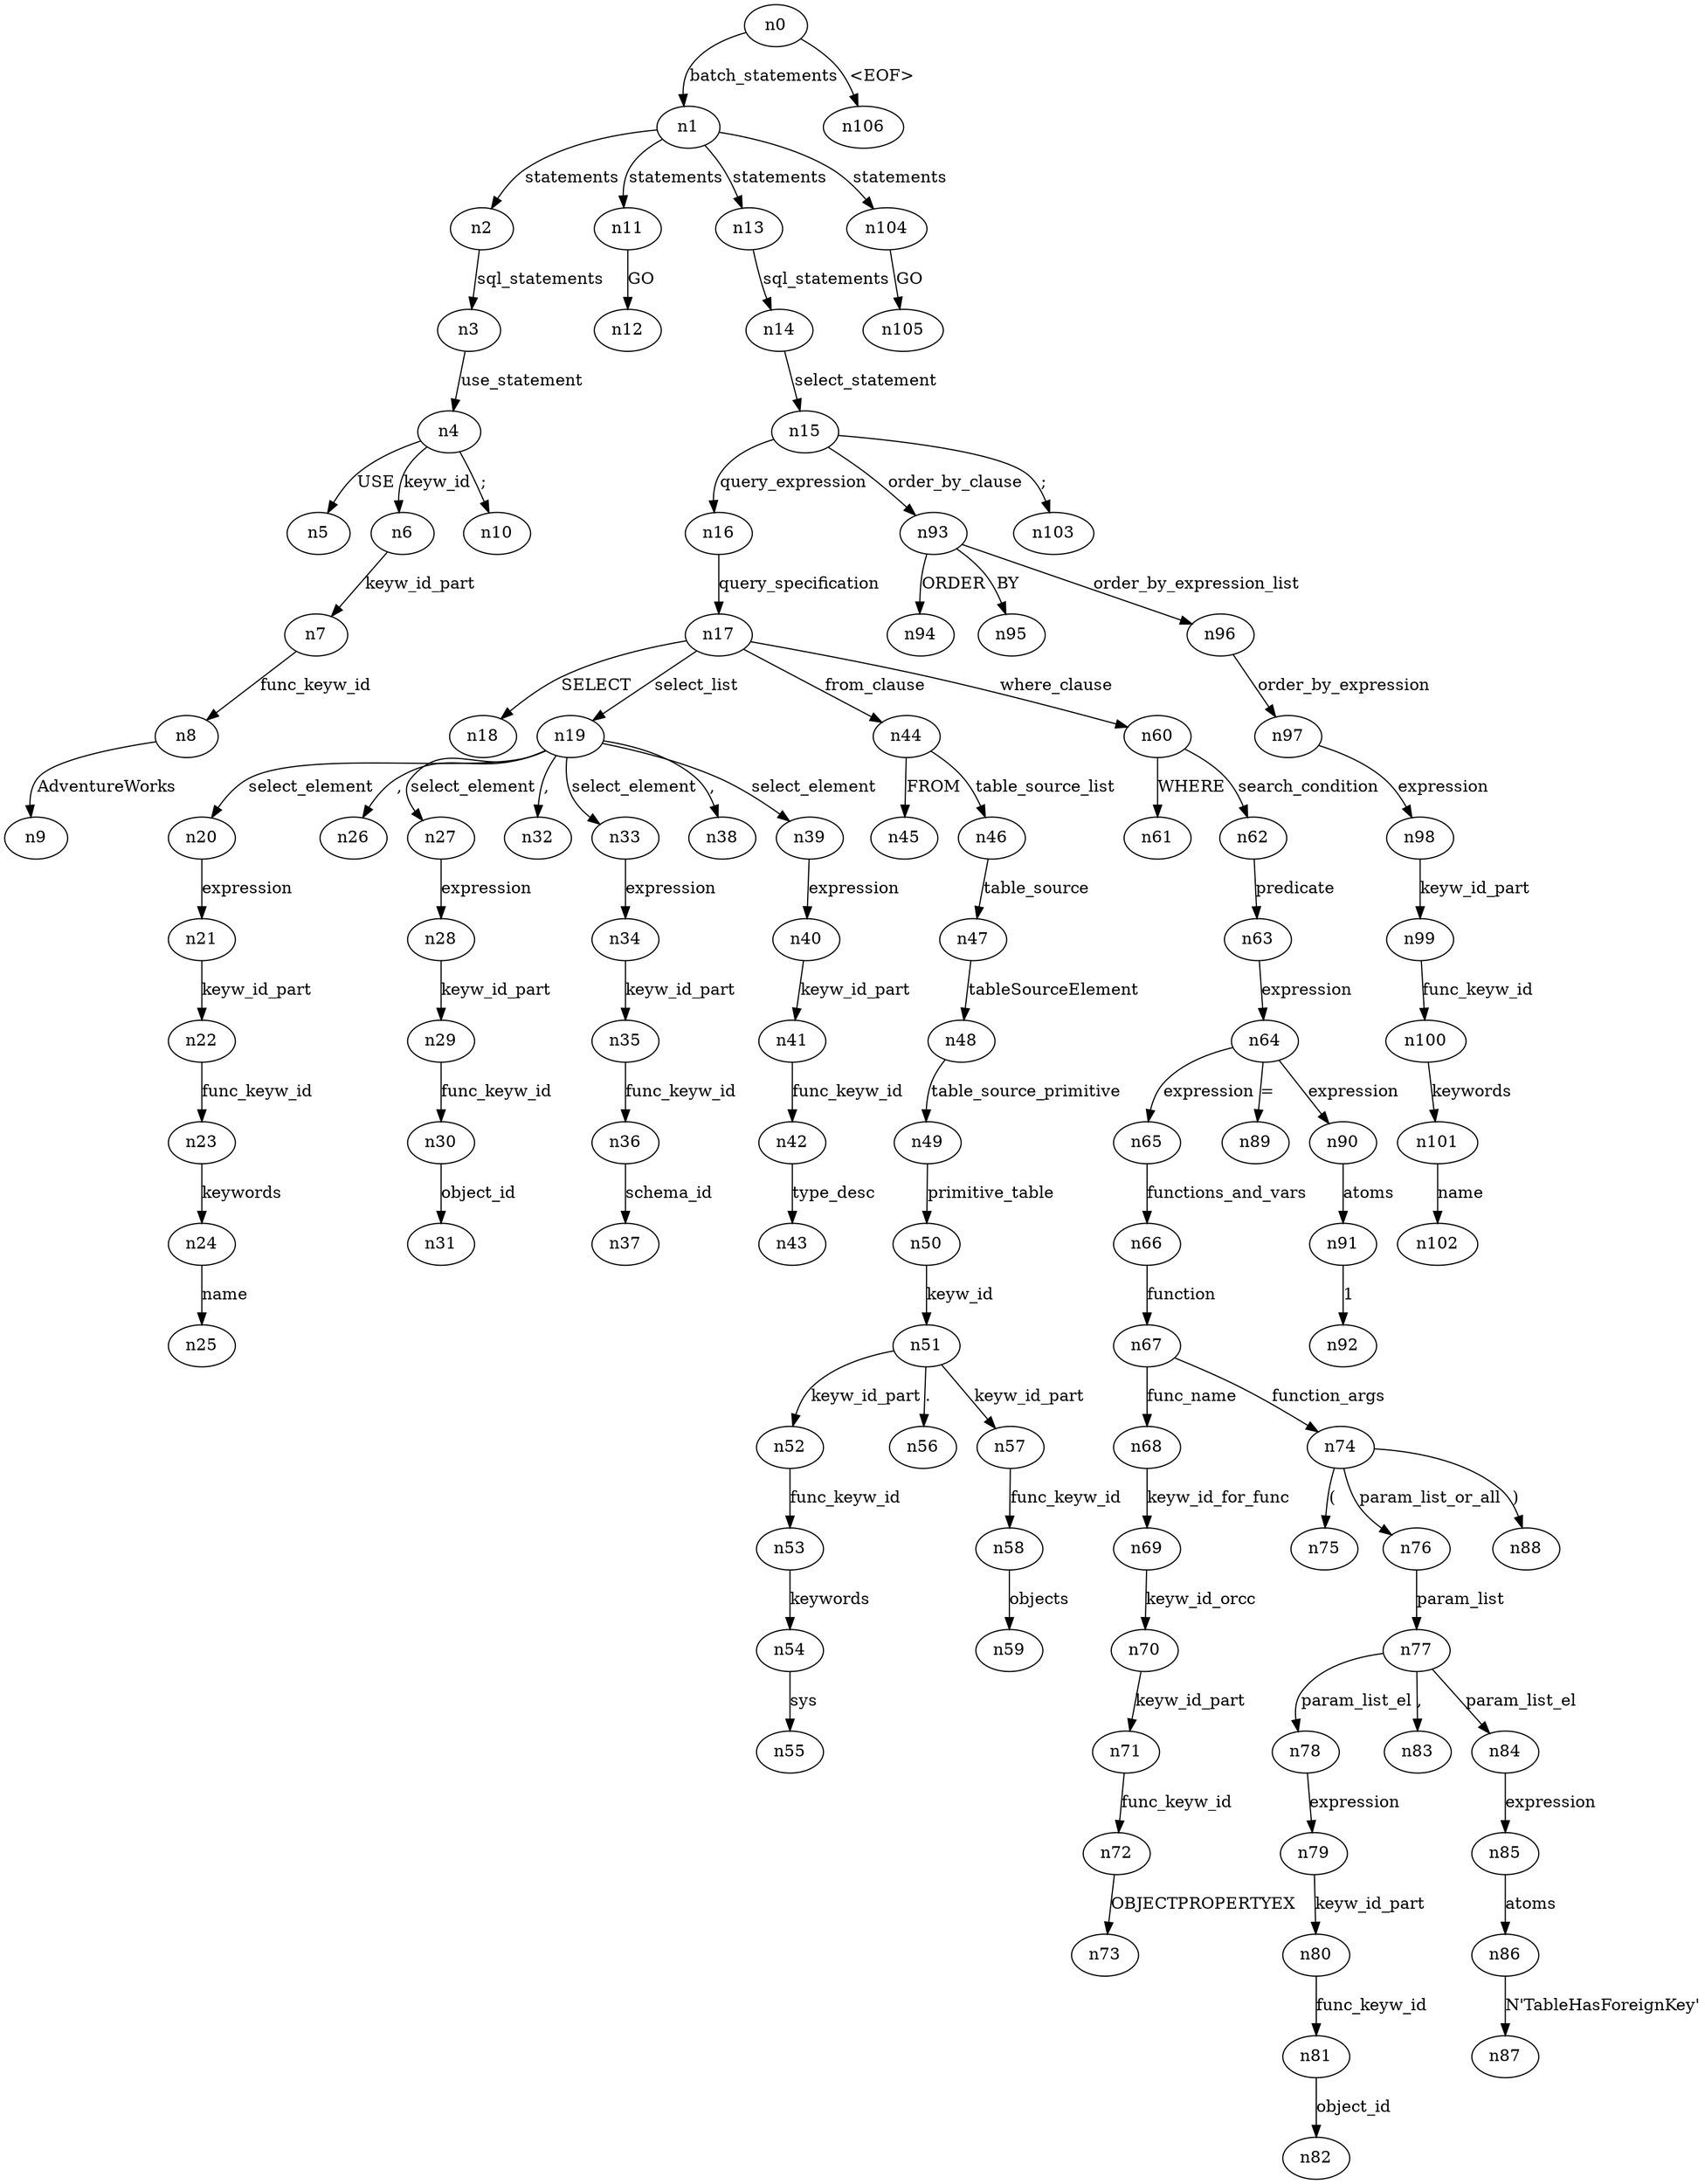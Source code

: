digraph ParseTree {
  n0 -> n1 [label="batch_statements"];
  n1 -> n2 [label="statements"];
  n2 -> n3 [label="sql_statements"];
  n3 -> n4 [label="use_statement"];
  n4 -> n5 [label="USE"];
  n4 -> n6 [label="keyw_id"];
  n6 -> n7 [label="keyw_id_part"];
  n7 -> n8 [label="func_keyw_id"];
  n8 -> n9 [label="AdventureWorks"];
  n4 -> n10 [label=";"];
  n1 -> n11 [label="statements"];
  n11 -> n12 [label="GO"];
  n1 -> n13 [label="statements"];
  n13 -> n14 [label="sql_statements"];
  n14 -> n15 [label="select_statement"];
  n15 -> n16 [label="query_expression"];
  n16 -> n17 [label="query_specification"];
  n17 -> n18 [label="SELECT"];
  n17 -> n19 [label="select_list"];
  n19 -> n20 [label="select_element"];
  n20 -> n21 [label="expression"];
  n21 -> n22 [label="keyw_id_part"];
  n22 -> n23 [label="func_keyw_id"];
  n23 -> n24 [label="keywords"];
  n24 -> n25 [label="name"];
  n19 -> n26 [label=","];
  n19 -> n27 [label="select_element"];
  n27 -> n28 [label="expression"];
  n28 -> n29 [label="keyw_id_part"];
  n29 -> n30 [label="func_keyw_id"];
  n30 -> n31 [label="object_id"];
  n19 -> n32 [label=","];
  n19 -> n33 [label="select_element"];
  n33 -> n34 [label="expression"];
  n34 -> n35 [label="keyw_id_part"];
  n35 -> n36 [label="func_keyw_id"];
  n36 -> n37 [label="schema_id"];
  n19 -> n38 [label=","];
  n19 -> n39 [label="select_element"];
  n39 -> n40 [label="expression"];
  n40 -> n41 [label="keyw_id_part"];
  n41 -> n42 [label="func_keyw_id"];
  n42 -> n43 [label="type_desc"];
  n17 -> n44 [label="from_clause"];
  n44 -> n45 [label="FROM"];
  n44 -> n46 [label="table_source_list"];
  n46 -> n47 [label="table_source"];
  n47 -> n48 [label="tableSourceElement"];
  n48 -> n49 [label="table_source_primitive"];
  n49 -> n50 [label="primitive_table"];
  n50 -> n51 [label="keyw_id"];
  n51 -> n52 [label="keyw_id_part"];
  n52 -> n53 [label="func_keyw_id"];
  n53 -> n54 [label="keywords"];
  n54 -> n55 [label="sys"];
  n51 -> n56 [label="."];
  n51 -> n57 [label="keyw_id_part"];
  n57 -> n58 [label="func_keyw_id"];
  n58 -> n59 [label="objects"];
  n17 -> n60 [label="where_clause"];
  n60 -> n61 [label="WHERE"];
  n60 -> n62 [label="search_condition"];
  n62 -> n63 [label="predicate"];
  n63 -> n64 [label="expression"];
  n64 -> n65 [label="expression"];
  n65 -> n66 [label="functions_and_vars"];
  n66 -> n67 [label="function"];
  n67 -> n68 [label="func_name"];
  n68 -> n69 [label="keyw_id_for_func"];
  n69 -> n70 [label="keyw_id_orcc"];
  n70 -> n71 [label="keyw_id_part"];
  n71 -> n72 [label="func_keyw_id"];
  n72 -> n73 [label="OBJECTPROPERTYEX"];
  n67 -> n74 [label="function_args"];
  n74 -> n75 [label="("];
  n74 -> n76 [label="param_list_or_all"];
  n76 -> n77 [label="param_list"];
  n77 -> n78 [label="param_list_el"];
  n78 -> n79 [label="expression"];
  n79 -> n80 [label="keyw_id_part"];
  n80 -> n81 [label="func_keyw_id"];
  n81 -> n82 [label="object_id"];
  n77 -> n83 [label=","];
  n77 -> n84 [label="param_list_el"];
  n84 -> n85 [label="expression"];
  n85 -> n86 [label="atoms"];
  n86 -> n87 [label="N'TableHasForeignKey'"];
  n74 -> n88 [label=")"];
  n64 -> n89 [label="="];
  n64 -> n90 [label="expression"];
  n90 -> n91 [label="atoms"];
  n91 -> n92 [label="1"];
  n15 -> n93 [label="order_by_clause"];
  n93 -> n94 [label="ORDER"];
  n93 -> n95 [label="BY"];
  n93 -> n96 [label="order_by_expression_list"];
  n96 -> n97 [label="order_by_expression"];
  n97 -> n98 [label="expression"];
  n98 -> n99 [label="keyw_id_part"];
  n99 -> n100 [label="func_keyw_id"];
  n100 -> n101 [label="keywords"];
  n101 -> n102 [label="name"];
  n15 -> n103 [label=";"];
  n1 -> n104 [label="statements"];
  n104 -> n105 [label="GO"];
  n0 -> n106 [label="<EOF>"];
}
